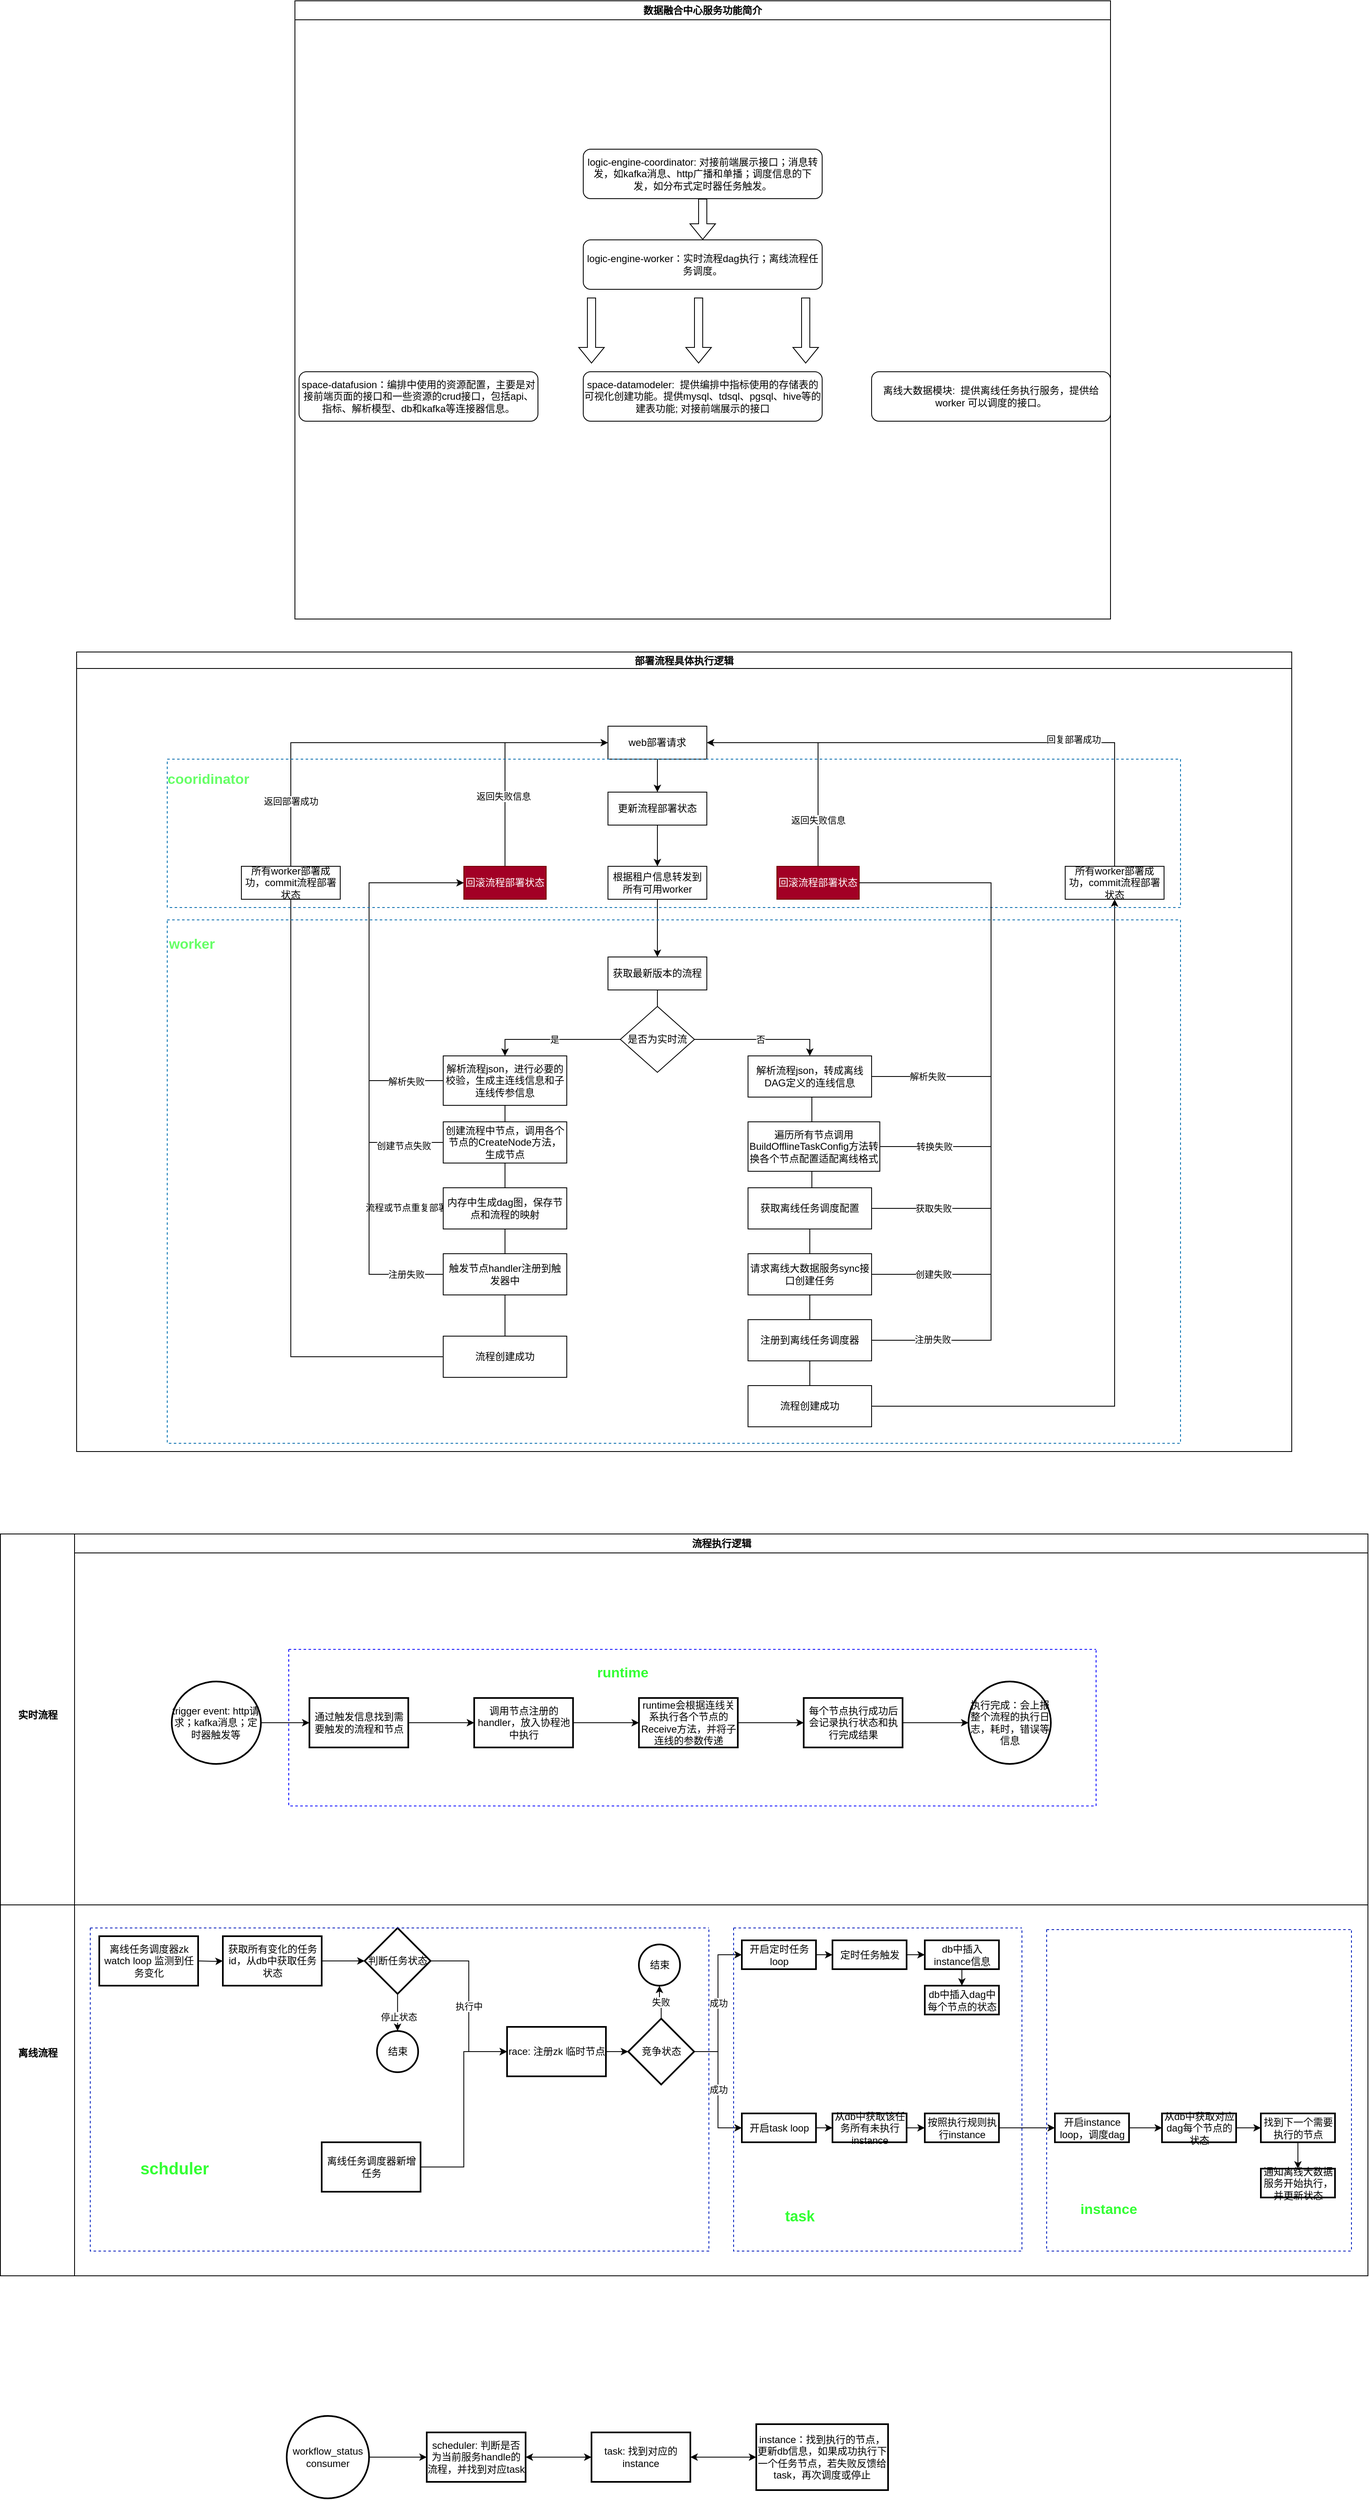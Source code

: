 <mxfile version="21.3.5" type="github">
  <diagram name="Page-1" id="74e2e168-ea6b-b213-b513-2b3c1d86103e">
    <mxGraphModel dx="1759" dy="2737" grid="1" gridSize="10" guides="1" tooltips="1" connect="1" arrows="1" fold="1" page="0" pageScale="1" pageWidth="1100" pageHeight="850" background="none" math="0" shadow="0">
      <root>
        <mxCell id="0" />
        <mxCell id="1" parent="0" />
        <mxCell id="TfXch8GAIewwacEi9W_L-10" value="部署流程具体执行逻辑" style="swimlane;startSize=20;horizontal=1;containerType=tree;align=center;" parent="1" vertex="1">
          <mxGeometry x="255" y="-810" width="1475" height="970" as="geometry" />
        </mxCell>
        <mxCell id="TfXch8GAIewwacEi9W_L-11" value="" style="edgeStyle=elbowEdgeStyle;elbow=vertical;sourcePerimeterSpacing=0;targetPerimeterSpacing=0;startArrow=none;endArrow=classic;rounded=0;curved=0;strokeColor=default;startFill=0;endFill=1;" parent="TfXch8GAIewwacEi9W_L-10" source="TfXch8GAIewwacEi9W_L-12" target="TfXch8GAIewwacEi9W_L-13" edge="1">
          <mxGeometry relative="1" as="geometry" />
        </mxCell>
        <mxCell id="TfXch8GAIewwacEi9W_L-12" value="web部署请求" style="whiteSpace=wrap;html=1;treeFolding=1;treeMoving=1;newEdgeStyle={&quot;edgeStyle&quot;:&quot;elbowEdgeStyle&quot;,&quot;startArrow&quot;:&quot;none&quot;,&quot;endArrow&quot;:&quot;none&quot;};" parent="TfXch8GAIewwacEi9W_L-10" vertex="1">
          <mxGeometry x="645" y="90" width="120" height="40" as="geometry" />
        </mxCell>
        <mxCell id="TfXch8GAIewwacEi9W_L-46" style="edgeStyle=elbowEdgeStyle;rounded=0;orthogonalLoop=1;jettySize=auto;html=1;startArrow=none;endArrow=classic;exitX=0.5;exitY=1;exitDx=0;exitDy=0;entryX=0.5;entryY=0;entryDx=0;entryDy=0;endFill=1;" parent="TfXch8GAIewwacEi9W_L-10" source="TfXch8GAIewwacEi9W_L-13" target="TfXch8GAIewwacEi9W_L-18" edge="1">
          <mxGeometry relative="1" as="geometry" />
        </mxCell>
        <mxCell id="TfXch8GAIewwacEi9W_L-13" value="更新流程部署状态" style="whiteSpace=wrap;html=1;treeFolding=1;treeMoving=1;newEdgeStyle={&quot;edgeStyle&quot;:&quot;elbowEdgeStyle&quot;,&quot;startArrow&quot;:&quot;none&quot;,&quot;endArrow&quot;:&quot;none&quot;};" parent="TfXch8GAIewwacEi9W_L-10" vertex="1">
          <mxGeometry x="645" y="170" width="120" height="40" as="geometry" />
        </mxCell>
        <mxCell id="TfXch8GAIewwacEi9W_L-16" value="cooridinator" style="rounded=0;whiteSpace=wrap;html=1;strokeColor=none;fillColor=none;fontColor=#66FF66;fontStyle=1;fontSize=17;" parent="TfXch8GAIewwacEi9W_L-10" vertex="1">
          <mxGeometry x="130" y="140" width="60" height="30" as="geometry" />
        </mxCell>
        <mxCell id="TfXch8GAIewwacEi9W_L-48" style="edgeStyle=elbowEdgeStyle;rounded=0;orthogonalLoop=1;jettySize=auto;html=1;startArrow=none;endArrow=classic;exitX=0.5;exitY=1;exitDx=0;exitDy=0;entryX=0.5;entryY=0;entryDx=0;entryDy=0;endFill=1;" parent="TfXch8GAIewwacEi9W_L-10" source="TfXch8GAIewwacEi9W_L-18" target="TfXch8GAIewwacEi9W_L-20" edge="1">
          <mxGeometry relative="1" as="geometry" />
        </mxCell>
        <mxCell id="TfXch8GAIewwacEi9W_L-18" value="根据租户信息转发到所有可用worker" style="whiteSpace=wrap;html=1;treeFolding=1;treeMoving=1;newEdgeStyle={&quot;edgeStyle&quot;:&quot;elbowEdgeStyle&quot;,&quot;startArrow&quot;:&quot;none&quot;,&quot;endArrow&quot;:&quot;none&quot;};" parent="TfXch8GAIewwacEi9W_L-10" vertex="1">
          <mxGeometry x="645" y="260" width="120" height="40" as="geometry" />
        </mxCell>
        <mxCell id="TfXch8GAIewwacEi9W_L-49" style="edgeStyle=elbowEdgeStyle;rounded=0;orthogonalLoop=1;jettySize=auto;html=1;startArrow=none;endArrow=none;exitX=0.5;exitY=1;exitDx=0;exitDy=0;entryX=0.5;entryY=0;entryDx=0;entryDy=0;" parent="TfXch8GAIewwacEi9W_L-10" source="TfXch8GAIewwacEi9W_L-20" target="TfXch8GAIewwacEi9W_L-38" edge="1">
          <mxGeometry relative="1" as="geometry" />
        </mxCell>
        <mxCell id="TfXch8GAIewwacEi9W_L-20" value="获取最新版本的流程" style="whiteSpace=wrap;html=1;treeFolding=1;treeMoving=1;newEdgeStyle={&quot;edgeStyle&quot;:&quot;elbowEdgeStyle&quot;,&quot;startArrow&quot;:&quot;none&quot;,&quot;endArrow&quot;:&quot;none&quot;};" parent="TfXch8GAIewwacEi9W_L-10" vertex="1">
          <mxGeometry x="645" y="370" width="120" height="40" as="geometry" />
        </mxCell>
        <mxCell id="TfXch8GAIewwacEi9W_L-55" style="edgeStyle=elbowEdgeStyle;rounded=0;orthogonalLoop=1;jettySize=auto;html=1;startArrow=none;endArrow=classic;exitX=0;exitY=0.5;exitDx=0;exitDy=0;entryX=0;entryY=0.5;entryDx=0;entryDy=0;endFill=1;" parent="TfXch8GAIewwacEi9W_L-10" source="TfXch8GAIewwacEi9W_L-22" target="TfXch8GAIewwacEi9W_L-52" edge="1">
          <mxGeometry relative="1" as="geometry">
            <mxPoint x="425" y="250" as="targetPoint" />
            <Array as="points">
              <mxPoint x="355" y="350" />
            </Array>
          </mxGeometry>
        </mxCell>
        <mxCell id="TfXch8GAIewwacEi9W_L-57" value="解析失败" style="edgeLabel;html=1;align=center;verticalAlign=middle;resizable=0;points=[];" parent="TfXch8GAIewwacEi9W_L-55" vertex="1" connectable="0">
          <mxGeometry x="-0.795" y="1" relative="1" as="geometry">
            <mxPoint as="offset" />
          </mxGeometry>
        </mxCell>
        <mxCell id="TfXch8GAIewwacEi9W_L-22" value="解析流程json，进行必要的校验，生成主连线信息和子连线传参信息" style="whiteSpace=wrap;html=1;treeFolding=1;treeMoving=1;newEdgeStyle={&quot;edgeStyle&quot;:&quot;elbowEdgeStyle&quot;,&quot;startArrow&quot;:&quot;none&quot;,&quot;endArrow&quot;:&quot;none&quot;};" parent="TfXch8GAIewwacEi9W_L-10" vertex="1">
          <mxGeometry x="445" y="490" width="150" height="60" as="geometry" />
        </mxCell>
        <mxCell id="TfXch8GAIewwacEi9W_L-23" value="" style="edgeStyle=elbowEdgeStyle;elbow=vertical;sourcePerimeterSpacing=0;targetPerimeterSpacing=0;startArrow=none;endArrow=none;rounded=0;curved=0;" parent="TfXch8GAIewwacEi9W_L-10" source="TfXch8GAIewwacEi9W_L-22" target="TfXch8GAIewwacEi9W_L-24" edge="1">
          <mxGeometry relative="1" as="geometry">
            <mxPoint x="535" y="470" as="sourcePoint" />
          </mxGeometry>
        </mxCell>
        <mxCell id="TfXch8GAIewwacEi9W_L-56" style="edgeStyle=elbowEdgeStyle;rounded=0;orthogonalLoop=1;jettySize=auto;html=1;startArrow=none;endArrow=none;exitX=0;exitY=0.5;exitDx=0;exitDy=0;entryX=0;entryY=0.5;entryDx=0;entryDy=0;" parent="TfXch8GAIewwacEi9W_L-10" source="TfXch8GAIewwacEi9W_L-24" target="TfXch8GAIewwacEi9W_L-52" edge="1">
          <mxGeometry relative="1" as="geometry">
            <Array as="points">
              <mxPoint x="355" y="450" />
            </Array>
          </mxGeometry>
        </mxCell>
        <mxCell id="TfXch8GAIewwacEi9W_L-66" value="创建节点失败" style="edgeLabel;html=1;align=center;verticalAlign=middle;resizable=0;points=[];" parent="TfXch8GAIewwacEi9W_L-56" vertex="1" connectable="0">
          <mxGeometry x="-0.815" y="4" relative="1" as="geometry">
            <mxPoint as="offset" />
          </mxGeometry>
        </mxCell>
        <mxCell id="TfXch8GAIewwacEi9W_L-24" value="创建流程中节点，调用各个节点的CreateNode方法，生成节点" style="whiteSpace=wrap;html=1;treeFolding=1;treeMoving=1;newEdgeStyle={&quot;edgeStyle&quot;:&quot;elbowEdgeStyle&quot;,&quot;startArrow&quot;:&quot;none&quot;,&quot;endArrow&quot;:&quot;none&quot;};" parent="TfXch8GAIewwacEi9W_L-10" vertex="1">
          <mxGeometry x="445" y="570" width="150" height="50" as="geometry" />
        </mxCell>
        <mxCell id="TfXch8GAIewwacEi9W_L-25" value="" style="edgeStyle=elbowEdgeStyle;elbow=vertical;sourcePerimeterSpacing=0;targetPerimeterSpacing=0;startArrow=none;endArrow=none;rounded=0;curved=0;" parent="TfXch8GAIewwacEi9W_L-10" source="TfXch8GAIewwacEi9W_L-24" target="TfXch8GAIewwacEi9W_L-26" edge="1">
          <mxGeometry relative="1" as="geometry">
            <mxPoint x="535" y="590" as="sourcePoint" />
          </mxGeometry>
        </mxCell>
        <mxCell id="TfXch8GAIewwacEi9W_L-58" style="edgeStyle=elbowEdgeStyle;rounded=0;orthogonalLoop=1;jettySize=auto;html=1;startArrow=none;endArrow=none;exitX=0;exitY=0.5;exitDx=0;exitDy=0;entryX=0;entryY=0.5;entryDx=0;entryDy=0;" parent="TfXch8GAIewwacEi9W_L-10" source="TfXch8GAIewwacEi9W_L-26" target="TfXch8GAIewwacEi9W_L-52" edge="1">
          <mxGeometry relative="1" as="geometry">
            <Array as="points">
              <mxPoint x="355" y="460" />
            </Array>
          </mxGeometry>
        </mxCell>
        <mxCell id="TfXch8GAIewwacEi9W_L-67" value="流程或节点重复部署" style="edgeLabel;html=1;align=center;verticalAlign=middle;resizable=0;points=[];" parent="TfXch8GAIewwacEi9W_L-58" vertex="1" connectable="0">
          <mxGeometry x="-0.85" y="-1" relative="1" as="geometry">
            <mxPoint as="offset" />
          </mxGeometry>
        </mxCell>
        <mxCell id="TfXch8GAIewwacEi9W_L-26" value="内存中生成dag图，保存节点和流程的映射" style="whiteSpace=wrap;html=1;treeFolding=1;treeMoving=1;newEdgeStyle={&quot;edgeStyle&quot;:&quot;elbowEdgeStyle&quot;,&quot;startArrow&quot;:&quot;none&quot;,&quot;endArrow&quot;:&quot;none&quot;};" parent="TfXch8GAIewwacEi9W_L-10" vertex="1">
          <mxGeometry x="445" y="650" width="150" height="50" as="geometry" />
        </mxCell>
        <mxCell id="TfXch8GAIewwacEi9W_L-27" value="" style="edgeStyle=elbowEdgeStyle;elbow=vertical;sourcePerimeterSpacing=0;targetPerimeterSpacing=0;startArrow=none;endArrow=none;rounded=0;curved=0;" parent="TfXch8GAIewwacEi9W_L-10" source="TfXch8GAIewwacEi9W_L-26" target="TfXch8GAIewwacEi9W_L-28" edge="1">
          <mxGeometry relative="1" as="geometry">
            <mxPoint x="535" y="670" as="sourcePoint" />
          </mxGeometry>
        </mxCell>
        <mxCell id="TfXch8GAIewwacEi9W_L-65" style="edgeStyle=elbowEdgeStyle;rounded=0;orthogonalLoop=1;jettySize=auto;html=1;startArrow=none;endArrow=none;exitX=0;exitY=0.5;exitDx=0;exitDy=0;entryX=0;entryY=0.5;entryDx=0;entryDy=0;" parent="TfXch8GAIewwacEi9W_L-10" source="TfXch8GAIewwacEi9W_L-28" target="TfXch8GAIewwacEi9W_L-52" edge="1">
          <mxGeometry relative="1" as="geometry">
            <Array as="points">
              <mxPoint x="355" y="470" />
              <mxPoint x="405" y="290" />
              <mxPoint x="355" y="410" />
            </Array>
          </mxGeometry>
        </mxCell>
        <mxCell id="TfXch8GAIewwacEi9W_L-68" value="注册失败" style="edgeLabel;html=1;align=center;verticalAlign=middle;resizable=0;points=[];" parent="TfXch8GAIewwacEi9W_L-65" vertex="1" connectable="0">
          <mxGeometry x="-0.866" relative="1" as="geometry">
            <mxPoint as="offset" />
          </mxGeometry>
        </mxCell>
        <mxCell id="TfXch8GAIewwacEi9W_L-28" value="触发节点handler注册到触发器中" style="whiteSpace=wrap;html=1;treeFolding=1;treeMoving=1;newEdgeStyle={&quot;edgeStyle&quot;:&quot;elbowEdgeStyle&quot;,&quot;startArrow&quot;:&quot;none&quot;,&quot;endArrow&quot;:&quot;none&quot;};" parent="TfXch8GAIewwacEi9W_L-10" vertex="1">
          <mxGeometry x="445" y="730" width="150" height="50" as="geometry" />
        </mxCell>
        <mxCell id="TfXch8GAIewwacEi9W_L-50" value="是" style="edgeStyle=orthogonalEdgeStyle;rounded=0;orthogonalLoop=1;jettySize=auto;html=1;exitX=0;exitY=0.5;exitDx=0;exitDy=0;entryX=0.5;entryY=0;entryDx=0;entryDy=0;" parent="TfXch8GAIewwacEi9W_L-10" source="TfXch8GAIewwacEi9W_L-38" target="TfXch8GAIewwacEi9W_L-22" edge="1">
          <mxGeometry relative="1" as="geometry" />
        </mxCell>
        <mxCell id="TfXch8GAIewwacEi9W_L-83" value="否" style="edgeStyle=orthogonalEdgeStyle;rounded=0;orthogonalLoop=1;jettySize=auto;html=1;exitX=1;exitY=0.5;exitDx=0;exitDy=0;entryX=0.5;entryY=0;entryDx=0;entryDy=0;" parent="TfXch8GAIewwacEi9W_L-10" source="TfXch8GAIewwacEi9W_L-38" target="TfXch8GAIewwacEi9W_L-82" edge="1">
          <mxGeometry relative="1" as="geometry" />
        </mxCell>
        <mxCell id="TfXch8GAIewwacEi9W_L-38" value="是否为实时流" style="rhombus;whiteSpace=wrap;html=1;" parent="TfXch8GAIewwacEi9W_L-10" vertex="1">
          <mxGeometry x="660" y="430" width="90" height="80" as="geometry" />
        </mxCell>
        <mxCell id="TfXch8GAIewwacEi9W_L-53" style="edgeStyle=orthogonalEdgeStyle;rounded=0;orthogonalLoop=1;jettySize=auto;html=1;exitX=0.5;exitY=0;exitDx=0;exitDy=0;entryX=0;entryY=0.5;entryDx=0;entryDy=0;" parent="TfXch8GAIewwacEi9W_L-10" source="TfXch8GAIewwacEi9W_L-52" target="TfXch8GAIewwacEi9W_L-12" edge="1">
          <mxGeometry relative="1" as="geometry" />
        </mxCell>
        <mxCell id="TfXch8GAIewwacEi9W_L-54" value="返回失败信息" style="edgeLabel;html=1;align=center;verticalAlign=middle;resizable=0;points=[];" parent="TfXch8GAIewwacEi9W_L-53" vertex="1" connectable="0">
          <mxGeometry x="-0.377" y="2" relative="1" as="geometry">
            <mxPoint as="offset" />
          </mxGeometry>
        </mxCell>
        <mxCell id="TfXch8GAIewwacEi9W_L-52" value="回滚流程部署状态" style="rounded=0;whiteSpace=wrap;html=1;fillColor=#a20025;fontColor=#ffffff;strokeColor=#6F0000;" parent="TfXch8GAIewwacEi9W_L-10" vertex="1">
          <mxGeometry x="470" y="260" width="100" height="40" as="geometry" />
        </mxCell>
        <mxCell id="TfXch8GAIewwacEi9W_L-62" style="edgeStyle=elbowEdgeStyle;rounded=0;orthogonalLoop=1;jettySize=auto;html=1;startArrow=none;endArrow=none;exitX=0.5;exitY=0;exitDx=0;exitDy=0;entryX=1;entryY=0.5;entryDx=0;entryDy=0;" parent="TfXch8GAIewwacEi9W_L-10" source="TfXch8GAIewwacEi9W_L-61" target="TfXch8GAIewwacEi9W_L-12" edge="1">
          <mxGeometry relative="1" as="geometry">
            <Array as="points">
              <mxPoint x="1260" y="140" />
              <mxPoint x="965" y="210" />
              <mxPoint x="735" y="190" />
            </Array>
          </mxGeometry>
        </mxCell>
        <mxCell id="TfXch8GAIewwacEi9W_L-64" value="回复部署成功" style="edgeLabel;html=1;align=center;verticalAlign=middle;resizable=0;points=[];" parent="TfXch8GAIewwacEi9W_L-62" vertex="1" connectable="0">
          <mxGeometry x="-0.38" y="-4" relative="1" as="geometry">
            <mxPoint as="offset" />
          </mxGeometry>
        </mxCell>
        <mxCell id="TfXch8GAIewwacEi9W_L-61" value="所有worker部署成功，commit流程部署状态" style="whiteSpace=wrap;html=1;treeFolding=1;treeMoving=1;newEdgeStyle={&quot;edgeStyle&quot;:&quot;elbowEdgeStyle&quot;,&quot;startArrow&quot;:&quot;none&quot;,&quot;endArrow&quot;:&quot;none&quot;};" parent="TfXch8GAIewwacEi9W_L-10" vertex="1">
          <mxGeometry x="1200" y="260" width="120" height="40" as="geometry" />
        </mxCell>
        <mxCell id="TfXch8GAIewwacEi9W_L-71" style="edgeStyle=elbowEdgeStyle;rounded=0;orthogonalLoop=1;jettySize=auto;html=1;startArrow=none;endArrow=none;exitX=0.5;exitY=0;exitDx=0;exitDy=0;entryX=0;entryY=0.5;entryDx=0;entryDy=0;" parent="TfXch8GAIewwacEi9W_L-10" source="TfXch8GAIewwacEi9W_L-70" target="TfXch8GAIewwacEi9W_L-12" edge="1">
          <mxGeometry relative="1" as="geometry">
            <Array as="points">
              <mxPoint x="260" y="200" />
            </Array>
          </mxGeometry>
        </mxCell>
        <mxCell id="TfXch8GAIewwacEi9W_L-72" value="返回部署成功" style="edgeLabel;html=1;align=center;verticalAlign=middle;resizable=0;points=[];" parent="TfXch8GAIewwacEi9W_L-71" vertex="1" connectable="0">
          <mxGeometry x="-0.705" relative="1" as="geometry">
            <mxPoint as="offset" />
          </mxGeometry>
        </mxCell>
        <mxCell id="TfXch8GAIewwacEi9W_L-70" value="所有worker部署成功，commit流程部署状态" style="whiteSpace=wrap;html=1;treeFolding=1;treeMoving=1;newEdgeStyle={&quot;edgeStyle&quot;:&quot;elbowEdgeStyle&quot;,&quot;startArrow&quot;:&quot;none&quot;,&quot;endArrow&quot;:&quot;none&quot;};" parent="TfXch8GAIewwacEi9W_L-10" vertex="1">
          <mxGeometry x="200" y="260" width="120" height="40" as="geometry" />
        </mxCell>
        <mxCell id="TfXch8GAIewwacEi9W_L-73" value="" style="edgeStyle=elbowEdgeStyle;elbow=vertical;sourcePerimeterSpacing=0;targetPerimeterSpacing=0;startArrow=none;endArrow=none;rounded=0;curved=0;" parent="TfXch8GAIewwacEi9W_L-10" source="TfXch8GAIewwacEi9W_L-28" target="TfXch8GAIewwacEi9W_L-74" edge="1">
          <mxGeometry relative="1" as="geometry">
            <mxPoint x="475" y="770" as="sourcePoint" />
          </mxGeometry>
        </mxCell>
        <mxCell id="TfXch8GAIewwacEi9W_L-75" style="edgeStyle=elbowEdgeStyle;rounded=0;orthogonalLoop=1;jettySize=auto;html=1;startArrow=none;endArrow=none;exitX=0;exitY=0.5;exitDx=0;exitDy=0;entryX=0.5;entryY=1;entryDx=0;entryDy=0;" parent="TfXch8GAIewwacEi9W_L-10" source="TfXch8GAIewwacEi9W_L-74" target="TfXch8GAIewwacEi9W_L-70" edge="1">
          <mxGeometry relative="1" as="geometry">
            <Array as="points">
              <mxPoint x="260" y="590" />
            </Array>
          </mxGeometry>
        </mxCell>
        <mxCell id="TfXch8GAIewwacEi9W_L-74" value="流程创建成功" style="whiteSpace=wrap;html=1;treeFolding=1;treeMoving=1;newEdgeStyle={&quot;edgeStyle&quot;:&quot;elbowEdgeStyle&quot;,&quot;startArrow&quot;:&quot;none&quot;,&quot;endArrow&quot;:&quot;none&quot;};" parent="TfXch8GAIewwacEi9W_L-10" vertex="1">
          <mxGeometry x="445" y="830" width="150" height="50" as="geometry" />
        </mxCell>
        <mxCell id="TfXch8GAIewwacEi9W_L-86" style="edgeStyle=elbowEdgeStyle;rounded=0;orthogonalLoop=1;jettySize=auto;html=1;startArrow=none;endArrow=none;exitX=0.5;exitY=1;exitDx=0;exitDy=0;entryX=0.5;entryY=0;entryDx=0;entryDy=0;" parent="TfXch8GAIewwacEi9W_L-10" source="TfXch8GAIewwacEi9W_L-82" target="TfXch8GAIewwacEi9W_L-85" edge="1">
          <mxGeometry relative="1" as="geometry" />
        </mxCell>
        <mxCell id="TfXch8GAIewwacEi9W_L-129" style="edgeStyle=elbowEdgeStyle;rounded=0;orthogonalLoop=1;jettySize=auto;html=1;startArrow=none;endArrow=none;exitX=1;exitY=0.5;exitDx=0;exitDy=0;entryX=1;entryY=0.5;entryDx=0;entryDy=0;" parent="TfXch8GAIewwacEi9W_L-10" source="TfXch8GAIewwacEi9W_L-82" target="TfXch8GAIewwacEi9W_L-107" edge="1">
          <mxGeometry relative="1" as="geometry">
            <Array as="points">
              <mxPoint x="1110" y="350" />
              <mxPoint x="1050" y="400" />
            </Array>
          </mxGeometry>
        </mxCell>
        <mxCell id="NWtspItxpAvwJcJ3M5Su-22" value="解析失败" style="edgeLabel;html=1;align=center;verticalAlign=middle;resizable=0;points=[];" vertex="1" connectable="0" parent="TfXch8GAIewwacEi9W_L-129">
          <mxGeometry x="-0.75" y="-2" relative="1" as="geometry">
            <mxPoint y="-2" as="offset" />
          </mxGeometry>
        </mxCell>
        <mxCell id="TfXch8GAIewwacEi9W_L-82" value="解析流程json，转成离线DAG定义的连线信息" style="whiteSpace=wrap;html=1;treeFolding=1;treeMoving=1;newEdgeStyle={&quot;edgeStyle&quot;:&quot;elbowEdgeStyle&quot;,&quot;startArrow&quot;:&quot;none&quot;,&quot;endArrow&quot;:&quot;none&quot;};" parent="TfXch8GAIewwacEi9W_L-10" vertex="1">
          <mxGeometry x="815" y="490" width="150" height="50" as="geometry" />
        </mxCell>
        <mxCell id="TfXch8GAIewwacEi9W_L-130" style="edgeStyle=elbowEdgeStyle;rounded=0;orthogonalLoop=1;jettySize=auto;html=1;startArrow=none;endArrow=none;exitX=1;exitY=0.5;exitDx=0;exitDy=0;entryX=1;entryY=0.5;entryDx=0;entryDy=0;" parent="TfXch8GAIewwacEi9W_L-10" source="TfXch8GAIewwacEi9W_L-85" target="TfXch8GAIewwacEi9W_L-107" edge="1">
          <mxGeometry relative="1" as="geometry">
            <Array as="points">
              <mxPoint x="1110" y="440" />
            </Array>
          </mxGeometry>
        </mxCell>
        <mxCell id="TfXch8GAIewwacEi9W_L-131" value="转换失败" style="edgeLabel;html=1;align=center;verticalAlign=middle;resizable=0;points=[];" parent="TfXch8GAIewwacEi9W_L-130" vertex="1" connectable="0">
          <mxGeometry x="-0.787" y="-1" relative="1" as="geometry">
            <mxPoint y="-1" as="offset" />
          </mxGeometry>
        </mxCell>
        <mxCell id="TfXch8GAIewwacEi9W_L-85" value="遍历所有节点调用BuildOfflineTaskConfig方法转换各个节点配置适配离线格式" style="whiteSpace=wrap;html=1;treeFolding=1;treeMoving=1;newEdgeStyle={&quot;edgeStyle&quot;:&quot;elbowEdgeStyle&quot;,&quot;startArrow&quot;:&quot;none&quot;,&quot;endArrow&quot;:&quot;none&quot;};" parent="TfXch8GAIewwacEi9W_L-10" vertex="1">
          <mxGeometry x="815" y="570" width="160" height="60" as="geometry" />
        </mxCell>
        <mxCell id="TfXch8GAIewwacEi9W_L-87" style="edgeStyle=elbowEdgeStyle;rounded=0;orthogonalLoop=1;jettySize=auto;html=1;startArrow=none;endArrow=none;exitX=0.5;exitY=1;exitDx=0;exitDy=0;entryX=0.5;entryY=0;entryDx=0;entryDy=0;" parent="TfXch8GAIewwacEi9W_L-10" source="TfXch8GAIewwacEi9W_L-85" target="TfXch8GAIewwacEi9W_L-88" edge="1">
          <mxGeometry relative="1" as="geometry">
            <mxPoint x="1030" y="600" as="sourcePoint" />
          </mxGeometry>
        </mxCell>
        <mxCell id="TfXch8GAIewwacEi9W_L-115" style="edgeStyle=elbowEdgeStyle;rounded=0;orthogonalLoop=1;jettySize=auto;html=1;startArrow=none;endArrow=none;exitX=1;exitY=0.5;exitDx=0;exitDy=0;entryX=1;entryY=0.5;entryDx=0;entryDy=0;" parent="TfXch8GAIewwacEi9W_L-10" source="TfXch8GAIewwacEi9W_L-88" target="TfXch8GAIewwacEi9W_L-107" edge="1">
          <mxGeometry relative="1" as="geometry">
            <mxPoint x="965" y="714.062" as="targetPoint" />
            <Array as="points">
              <mxPoint x="1110" y="420" />
              <mxPoint x="1050" y="460" />
              <mxPoint x="1055" y="490" />
            </Array>
          </mxGeometry>
        </mxCell>
        <mxCell id="TfXch8GAIewwacEi9W_L-120" value="获取失败" style="edgeLabel;html=1;align=center;verticalAlign=middle;resizable=0;points=[];" parent="TfXch8GAIewwacEi9W_L-115" vertex="1" connectable="0">
          <mxGeometry x="-0.847" y="3" relative="1" as="geometry">
            <mxPoint x="21" y="3" as="offset" />
          </mxGeometry>
        </mxCell>
        <mxCell id="TfXch8GAIewwacEi9W_L-88" value="获取离线任务调度配置" style="whiteSpace=wrap;html=1;treeFolding=1;treeMoving=1;newEdgeStyle={&quot;edgeStyle&quot;:&quot;elbowEdgeStyle&quot;,&quot;startArrow&quot;:&quot;none&quot;,&quot;endArrow&quot;:&quot;none&quot;};" parent="TfXch8GAIewwacEi9W_L-10" vertex="1">
          <mxGeometry x="815" y="650" width="150" height="50" as="geometry" />
        </mxCell>
        <mxCell id="TfXch8GAIewwacEi9W_L-89" style="edgeStyle=elbowEdgeStyle;rounded=0;orthogonalLoop=1;jettySize=auto;html=1;startArrow=none;endArrow=none;entryX=0.5;entryY=0;entryDx=0;entryDy=0;" parent="TfXch8GAIewwacEi9W_L-10" target="TfXch8GAIewwacEi9W_L-90" edge="1">
          <mxGeometry relative="1" as="geometry">
            <mxPoint x="860" y="770" as="sourcePoint" />
            <Array as="points">
              <mxPoint x="890" y="710" />
            </Array>
          </mxGeometry>
        </mxCell>
        <mxCell id="TfXch8GAIewwacEi9W_L-116" style="edgeStyle=elbowEdgeStyle;rounded=0;orthogonalLoop=1;jettySize=auto;html=1;startArrow=none;endArrow=none;exitX=1;exitY=0.5;exitDx=0;exitDy=0;entryX=1;entryY=0.5;entryDx=0;entryDy=0;" parent="TfXch8GAIewwacEi9W_L-10" source="TfXch8GAIewwacEi9W_L-90" target="TfXch8GAIewwacEi9W_L-107" edge="1">
          <mxGeometry relative="1" as="geometry">
            <Array as="points">
              <mxPoint x="1110" y="320" />
              <mxPoint x="1050" y="490" />
              <mxPoint x="1055" y="460" />
            </Array>
          </mxGeometry>
        </mxCell>
        <mxCell id="TfXch8GAIewwacEi9W_L-119" value="注册失败" style="edgeLabel;html=1;align=center;verticalAlign=middle;resizable=0;points=[];" parent="TfXch8GAIewwacEi9W_L-116" vertex="1" connectable="0">
          <mxGeometry x="-0.829" y="1" relative="1" as="geometry">
            <mxPoint as="offset" />
          </mxGeometry>
        </mxCell>
        <mxCell id="TfXch8GAIewwacEi9W_L-90" value="注册到离线任务调度器" style="whiteSpace=wrap;html=1;treeFolding=1;treeMoving=1;newEdgeStyle={&quot;edgeStyle&quot;:&quot;elbowEdgeStyle&quot;,&quot;startArrow&quot;:&quot;none&quot;,&quot;endArrow&quot;:&quot;none&quot;};" parent="TfXch8GAIewwacEi9W_L-10" vertex="1">
          <mxGeometry x="815" y="810" width="150" height="50" as="geometry" />
        </mxCell>
        <mxCell id="TfXch8GAIewwacEi9W_L-108" style="edgeStyle=orthogonalEdgeStyle;rounded=0;orthogonalLoop=1;jettySize=auto;html=1;exitX=0.5;exitY=0;exitDx=0;exitDy=0;entryX=1;entryY=0.5;entryDx=0;entryDy=0;" parent="TfXch8GAIewwacEi9W_L-10" source="TfXch8GAIewwacEi9W_L-107" target="TfXch8GAIewwacEi9W_L-12" edge="1">
          <mxGeometry relative="1" as="geometry" />
        </mxCell>
        <mxCell id="TfXch8GAIewwacEi9W_L-109" value="返回失败信息" style="edgeLabel;html=1;align=center;verticalAlign=middle;resizable=0;points=[];" parent="TfXch8GAIewwacEi9W_L-108" vertex="1" connectable="0">
          <mxGeometry x="-0.545" y="3" relative="1" as="geometry">
            <mxPoint x="3" y="9" as="offset" />
          </mxGeometry>
        </mxCell>
        <mxCell id="TfXch8GAIewwacEi9W_L-107" value="回滚流程部署状态" style="rounded=0;whiteSpace=wrap;html=1;fillColor=#a20025;fontColor=#ffffff;strokeColor=#6F0000;" parent="TfXch8GAIewwacEi9W_L-10" vertex="1">
          <mxGeometry x="850" y="260" width="100" height="40" as="geometry" />
        </mxCell>
        <mxCell id="TfXch8GAIewwacEi9W_L-110" style="edgeStyle=elbowEdgeStyle;rounded=0;orthogonalLoop=1;jettySize=auto;html=1;startArrow=none;endArrow=none;exitX=0.5;exitY=1;exitDx=0;exitDy=0;entryX=0.5;entryY=0;entryDx=0;entryDy=0;" parent="TfXch8GAIewwacEi9W_L-10" source="TfXch8GAIewwacEi9W_L-90" target="TfXch8GAIewwacEi9W_L-111" edge="1">
          <mxGeometry relative="1" as="geometry">
            <mxPoint x="1080" y="730" as="sourcePoint" />
          </mxGeometry>
        </mxCell>
        <mxCell id="TfXch8GAIewwacEi9W_L-112" style="edgeStyle=elbowEdgeStyle;rounded=0;orthogonalLoop=1;jettySize=auto;html=1;startArrow=none;endArrow=classic;exitX=1;exitY=0.5;exitDx=0;exitDy=0;entryX=0.5;entryY=1;entryDx=0;entryDy=0;endFill=1;" parent="TfXch8GAIewwacEi9W_L-10" source="TfXch8GAIewwacEi9W_L-111" target="TfXch8GAIewwacEi9W_L-61" edge="1">
          <mxGeometry relative="1" as="geometry">
            <mxPoint x="1265" y="320" as="targetPoint" />
            <Array as="points">
              <mxPoint x="1260" y="560" />
            </Array>
          </mxGeometry>
        </mxCell>
        <mxCell id="TfXch8GAIewwacEi9W_L-111" value="流程创建成功" style="whiteSpace=wrap;html=1;treeFolding=1;treeMoving=1;newEdgeStyle={&quot;edgeStyle&quot;:&quot;elbowEdgeStyle&quot;,&quot;startArrow&quot;:&quot;none&quot;,&quot;endArrow&quot;:&quot;none&quot;};" parent="TfXch8GAIewwacEi9W_L-10" vertex="1">
          <mxGeometry x="815" y="890" width="150" height="50" as="geometry" />
        </mxCell>
        <mxCell id="TfXch8GAIewwacEi9W_L-122" value="" style="rounded=0;whiteSpace=wrap;html=1;fillColor=none;dashed=1;fontColor=#ffffff;strokeColor=#006EAF;backgroundOutline=0;pointerEvents=0;" parent="TfXch8GAIewwacEi9W_L-10" vertex="1">
          <mxGeometry x="110" y="130" width="1230" height="180" as="geometry" />
        </mxCell>
        <mxCell id="NWtspItxpAvwJcJ3M5Su-1" style="edgeStyle=elbowEdgeStyle;rounded=0;orthogonalLoop=1;jettySize=auto;html=1;startArrow=none;endArrow=none;exitX=0.5;exitY=1;exitDx=0;exitDy=0;entryX=0.5;entryY=0;entryDx=0;entryDy=0;" edge="1" target="NWtspItxpAvwJcJ3M5Su-2" source="TfXch8GAIewwacEi9W_L-88" parent="TfXch8GAIewwacEi9W_L-10">
          <mxGeometry relative="1" as="geometry">
            <mxPoint x="1205" y="220" as="sourcePoint" />
          </mxGeometry>
        </mxCell>
        <mxCell id="NWtspItxpAvwJcJ3M5Su-3" style="edgeStyle=elbowEdgeStyle;rounded=0;orthogonalLoop=1;jettySize=auto;html=1;startArrow=none;endArrow=none;exitX=1;exitY=0.5;exitDx=0;exitDy=0;entryX=1;entryY=0.5;entryDx=0;entryDy=0;" edge="1" parent="TfXch8GAIewwacEi9W_L-10" source="NWtspItxpAvwJcJ3M5Su-2" target="TfXch8GAIewwacEi9W_L-107">
          <mxGeometry relative="1" as="geometry">
            <Array as="points">
              <mxPoint x="1110" y="450" />
            </Array>
          </mxGeometry>
        </mxCell>
        <mxCell id="NWtspItxpAvwJcJ3M5Su-4" value="创建失败" style="edgeLabel;html=1;align=center;verticalAlign=middle;resizable=0;points=[];" vertex="1" connectable="0" parent="NWtspItxpAvwJcJ3M5Su-3">
          <mxGeometry x="-0.844" y="2" relative="1" as="geometry">
            <mxPoint x="14" y="2" as="offset" />
          </mxGeometry>
        </mxCell>
        <mxCell id="NWtspItxpAvwJcJ3M5Su-2" value="请求离线大数据服务sync接口创建任务" style="whiteSpace=wrap;html=1;treeFolding=1;treeMoving=1;newEdgeStyle={&quot;edgeStyle&quot;:&quot;elbowEdgeStyle&quot;,&quot;startArrow&quot;:&quot;none&quot;,&quot;endArrow&quot;:&quot;none&quot;};" vertex="1" parent="TfXch8GAIewwacEi9W_L-10">
          <mxGeometry x="815" y="730" width="150" height="50" as="geometry" />
        </mxCell>
        <mxCell id="NWtspItxpAvwJcJ3M5Su-21" value="" style="rounded=0;whiteSpace=wrap;html=1;fillColor=none;dashed=1;fontColor=#ffffff;strokeColor=#006EAF;backgroundOutline=0;pointerEvents=0;" vertex="1" parent="TfXch8GAIewwacEi9W_L-10">
          <mxGeometry x="110" y="325" width="1230" height="635" as="geometry" />
        </mxCell>
        <mxCell id="NWtspItxpAvwJcJ3M5Su-145" value="worker" style="rounded=0;whiteSpace=wrap;html=1;strokeColor=none;fillColor=none;fontColor=#66FF66;fontStyle=1;fontSize=17;" vertex="1" parent="TfXch8GAIewwacEi9W_L-10">
          <mxGeometry x="110" y="340" width="60" height="30" as="geometry" />
        </mxCell>
        <mxCell id="NWtspItxpAvwJcJ3M5Su-35" value="" style="group;fontColor=#0000FF;" vertex="1" connectable="0" parent="1">
          <mxGeometry x="162.5" y="260" width="1660" height="900" as="geometry" />
        </mxCell>
        <mxCell id="NWtspItxpAvwJcJ3M5Su-31" value="流程执行逻辑" style="swimlane;whiteSpace=wrap;html=1;container=0;" vertex="1" parent="NWtspItxpAvwJcJ3M5Su-35">
          <mxGeometry x="90" width="1570" height="900" as="geometry" />
        </mxCell>
        <mxCell id="NWtspItxpAvwJcJ3M5Su-39" value="trigger event: http请求；kafka消息；定时器触发等" style="strokeWidth=2;html=1;shape=mxgraph.flowchart.start_2;whiteSpace=wrap;" vertex="1" parent="NWtspItxpAvwJcJ3M5Su-31">
          <mxGeometry x="117.962" y="179" width="108.271" height="100" as="geometry" />
        </mxCell>
        <mxCell id="NWtspItxpAvwJcJ3M5Su-53" value="执行完成：会上报整个流程的执行日志，耗时，错误等信息" style="strokeWidth=2;html=1;shape=mxgraph.flowchart.start_2;whiteSpace=wrap;" vertex="1" parent="NWtspItxpAvwJcJ3M5Su-31">
          <mxGeometry x="1085.101" y="179" width="100" height="100" as="geometry" />
        </mxCell>
        <mxCell id="NWtspItxpAvwJcJ3M5Su-42" value="通过触发信息找到需要触发的流程和节点" style="whiteSpace=wrap;html=1;strokeWidth=2;" vertex="1" parent="NWtspItxpAvwJcJ3M5Su-31">
          <mxGeometry x="285.101" y="199" width="120" height="60" as="geometry" />
        </mxCell>
        <mxCell id="NWtspItxpAvwJcJ3M5Su-43" value="" style="edgeStyle=orthogonalEdgeStyle;rounded=0;orthogonalLoop=1;jettySize=auto;html=1;" edge="1" parent="NWtspItxpAvwJcJ3M5Su-31" source="NWtspItxpAvwJcJ3M5Su-39" target="NWtspItxpAvwJcJ3M5Su-42">
          <mxGeometry relative="1" as="geometry" />
        </mxCell>
        <mxCell id="NWtspItxpAvwJcJ3M5Su-45" value="调用节点注册的handler，放入协程池中执行" style="whiteSpace=wrap;html=1;strokeWidth=2;" vertex="1" parent="NWtspItxpAvwJcJ3M5Su-31">
          <mxGeometry x="485.101" y="199" width="120" height="60" as="geometry" />
        </mxCell>
        <mxCell id="NWtspItxpAvwJcJ3M5Su-46" value="" style="edgeStyle=orthogonalEdgeStyle;rounded=0;orthogonalLoop=1;jettySize=auto;html=1;" edge="1" parent="NWtspItxpAvwJcJ3M5Su-31" source="NWtspItxpAvwJcJ3M5Su-42" target="NWtspItxpAvwJcJ3M5Su-45">
          <mxGeometry relative="1" as="geometry" />
        </mxCell>
        <mxCell id="NWtspItxpAvwJcJ3M5Su-47" value="runtime会根据连线关系执行各个节点的Receive方法，并将子连线的参数传递" style="whiteSpace=wrap;html=1;strokeWidth=2;" vertex="1" parent="NWtspItxpAvwJcJ3M5Su-31">
          <mxGeometry x="685.101" y="199" width="120" height="60" as="geometry" />
        </mxCell>
        <mxCell id="NWtspItxpAvwJcJ3M5Su-48" value="" style="edgeStyle=orthogonalEdgeStyle;rounded=0;orthogonalLoop=1;jettySize=auto;html=1;" edge="1" parent="NWtspItxpAvwJcJ3M5Su-31" source="NWtspItxpAvwJcJ3M5Su-45" target="NWtspItxpAvwJcJ3M5Su-47">
          <mxGeometry relative="1" as="geometry" />
        </mxCell>
        <mxCell id="NWtspItxpAvwJcJ3M5Su-52" value="" style="edgeStyle=orthogonalEdgeStyle;rounded=0;orthogonalLoop=1;jettySize=auto;html=1;" edge="1" parent="NWtspItxpAvwJcJ3M5Su-31" source="NWtspItxpAvwJcJ3M5Su-49">
          <mxGeometry relative="1" as="geometry">
            <mxPoint x="1085.101" y="229" as="targetPoint" />
          </mxGeometry>
        </mxCell>
        <mxCell id="NWtspItxpAvwJcJ3M5Su-49" value="每个节点执行成功后会记录执行状态和执行完成结果" style="whiteSpace=wrap;html=1;strokeWidth=2;" vertex="1" parent="NWtspItxpAvwJcJ3M5Su-31">
          <mxGeometry x="885.101" y="199" width="120" height="60" as="geometry" />
        </mxCell>
        <mxCell id="NWtspItxpAvwJcJ3M5Su-50" value="" style="edgeStyle=orthogonalEdgeStyle;rounded=0;orthogonalLoop=1;jettySize=auto;html=1;" edge="1" parent="NWtspItxpAvwJcJ3M5Su-31" source="NWtspItxpAvwJcJ3M5Su-47" target="NWtspItxpAvwJcJ3M5Su-49">
          <mxGeometry relative="1" as="geometry" />
        </mxCell>
        <mxCell id="NWtspItxpAvwJcJ3M5Su-97" style="edgeStyle=orthogonalEdgeStyle;rounded=0;orthogonalLoop=1;jettySize=auto;html=1;exitX=1;exitY=0.5;exitDx=0;exitDy=0;entryX=0;entryY=0.5;entryDx=0;entryDy=0;" edge="1" parent="NWtspItxpAvwJcJ3M5Su-31" source="NWtspItxpAvwJcJ3M5Su-76" target="NWtspItxpAvwJcJ3M5Su-77">
          <mxGeometry relative="1" as="geometry" />
        </mxCell>
        <mxCell id="NWtspItxpAvwJcJ3M5Su-76" value="离线任务调度器新增任务" style="whiteSpace=wrap;html=1;strokeWidth=2;" vertex="1" parent="NWtspItxpAvwJcJ3M5Su-31">
          <mxGeometry x="300.001" y="738" width="120" height="60" as="geometry" />
        </mxCell>
        <mxCell id="NWtspItxpAvwJcJ3M5Su-77" value="race: 注册zk 临时节点" style="whiteSpace=wrap;html=1;strokeWidth=2;" vertex="1" parent="NWtspItxpAvwJcJ3M5Su-31">
          <mxGeometry x="525.001" y="598" width="120" height="60" as="geometry" />
        </mxCell>
        <mxCell id="NWtspItxpAvwJcJ3M5Su-79" value="离线任务调度器zk watch loop 监测到任务变化" style="whiteSpace=wrap;html=1;strokeWidth=2;" vertex="1" parent="NWtspItxpAvwJcJ3M5Su-31">
          <mxGeometry x="30.001" y="488" width="120" height="60" as="geometry" />
        </mxCell>
        <mxCell id="NWtspItxpAvwJcJ3M5Su-83" value="判断任务状态" style="rhombus;whiteSpace=wrap;html=1;strokeWidth=2;" vertex="1" parent="NWtspItxpAvwJcJ3M5Su-31">
          <mxGeometry x="352.101" y="478" width="80" height="80" as="geometry" />
        </mxCell>
        <mxCell id="NWtspItxpAvwJcJ3M5Su-91" style="edgeStyle=orthogonalEdgeStyle;rounded=0;orthogonalLoop=1;jettySize=auto;html=1;exitX=1;exitY=0.5;exitDx=0;exitDy=0;entryX=0;entryY=0.5;entryDx=0;entryDy=0;" edge="1" parent="NWtspItxpAvwJcJ3M5Su-31" source="NWtspItxpAvwJcJ3M5Su-89" target="NWtspItxpAvwJcJ3M5Su-83">
          <mxGeometry relative="1" as="geometry" />
        </mxCell>
        <mxCell id="NWtspItxpAvwJcJ3M5Su-89" value="获取所有变化的任务id，从db中获取任务状态" style="whiteSpace=wrap;html=1;strokeWidth=2;" vertex="1" parent="NWtspItxpAvwJcJ3M5Su-31">
          <mxGeometry x="180.001" y="488" width="120" height="60" as="geometry" />
        </mxCell>
        <mxCell id="NWtspItxpAvwJcJ3M5Su-90" value="" style="edgeStyle=orthogonalEdgeStyle;rounded=0;orthogonalLoop=1;jettySize=auto;html=1;" edge="1" parent="NWtspItxpAvwJcJ3M5Su-31" target="NWtspItxpAvwJcJ3M5Su-89">
          <mxGeometry relative="1" as="geometry">
            <mxPoint x="150.001" y="518" as="sourcePoint" />
          </mxGeometry>
        </mxCell>
        <mxCell id="NWtspItxpAvwJcJ3M5Su-92" value="结束" style="ellipse;whiteSpace=wrap;html=1;strokeWidth=2;" vertex="1" parent="NWtspItxpAvwJcJ3M5Su-31">
          <mxGeometry x="367.101" y="603" width="50" height="50" as="geometry" />
        </mxCell>
        <mxCell id="NWtspItxpAvwJcJ3M5Su-93" value="" style="edgeStyle=orthogonalEdgeStyle;rounded=0;orthogonalLoop=1;jettySize=auto;html=1;" edge="1" parent="NWtspItxpAvwJcJ3M5Su-31" source="NWtspItxpAvwJcJ3M5Su-83" target="NWtspItxpAvwJcJ3M5Su-92">
          <mxGeometry relative="1" as="geometry" />
        </mxCell>
        <mxCell id="NWtspItxpAvwJcJ3M5Su-96" value="停止状态" style="edgeLabel;html=1;align=center;verticalAlign=middle;resizable=0;points=[];" vertex="1" connectable="0" parent="NWtspItxpAvwJcJ3M5Su-93">
          <mxGeometry x="0.24" y="1" relative="1" as="geometry">
            <mxPoint as="offset" />
          </mxGeometry>
        </mxCell>
        <mxCell id="NWtspItxpAvwJcJ3M5Su-95" value="执行中" style="edgeStyle=orthogonalEdgeStyle;rounded=0;orthogonalLoop=1;jettySize=auto;html=1;entryX=0;entryY=0.5;entryDx=0;entryDy=0;" edge="1" parent="NWtspItxpAvwJcJ3M5Su-31" source="NWtspItxpAvwJcJ3M5Su-83" target="NWtspItxpAvwJcJ3M5Su-77">
          <mxGeometry relative="1" as="geometry">
            <mxPoint x="480.001" y="518" as="targetPoint" />
          </mxGeometry>
        </mxCell>
        <mxCell id="NWtspItxpAvwJcJ3M5Su-107" value="成功" style="edgeStyle=orthogonalEdgeStyle;rounded=0;orthogonalLoop=1;jettySize=auto;html=1;exitX=1;exitY=0.5;exitDx=0;exitDy=0;entryX=0;entryY=0.5;entryDx=0;entryDy=0;" edge="1" parent="NWtspItxpAvwJcJ3M5Su-31" source="NWtspItxpAvwJcJ3M5Su-98" target="NWtspItxpAvwJcJ3M5Su-109">
          <mxGeometry relative="1" as="geometry">
            <mxPoint x="780" y="738" as="targetPoint" />
          </mxGeometry>
        </mxCell>
        <mxCell id="NWtspItxpAvwJcJ3M5Su-98" value="竞争状态" style="rhombus;whiteSpace=wrap;html=1;strokeWidth=2;" vertex="1" parent="NWtspItxpAvwJcJ3M5Su-31">
          <mxGeometry x="672.101" y="588" width="80" height="80" as="geometry" />
        </mxCell>
        <mxCell id="NWtspItxpAvwJcJ3M5Su-99" value="" style="edgeStyle=orthogonalEdgeStyle;rounded=0;orthogonalLoop=1;jettySize=auto;html=1;" edge="1" parent="NWtspItxpAvwJcJ3M5Su-31" source="NWtspItxpAvwJcJ3M5Su-77" target="NWtspItxpAvwJcJ3M5Su-98">
          <mxGeometry relative="1" as="geometry" />
        </mxCell>
        <mxCell id="NWtspItxpAvwJcJ3M5Su-100" value="结束" style="ellipse;whiteSpace=wrap;html=1;strokeWidth=2;" vertex="1" parent="NWtspItxpAvwJcJ3M5Su-31">
          <mxGeometry x="685" y="498" width="50" height="50" as="geometry" />
        </mxCell>
        <mxCell id="NWtspItxpAvwJcJ3M5Su-101" value="失败" style="edgeStyle=orthogonalEdgeStyle;rounded=0;orthogonalLoop=1;jettySize=auto;html=1;" edge="1" parent="NWtspItxpAvwJcJ3M5Su-31" source="NWtspItxpAvwJcJ3M5Su-98" target="NWtspItxpAvwJcJ3M5Su-100">
          <mxGeometry relative="1" as="geometry" />
        </mxCell>
        <mxCell id="NWtspItxpAvwJcJ3M5Su-108" style="edgeStyle=orthogonalEdgeStyle;rounded=0;orthogonalLoop=1;jettySize=auto;html=1;exitX=1;exitY=0.5;exitDx=0;exitDy=0;entryX=0;entryY=0.5;entryDx=0;entryDy=0;" edge="1" parent="NWtspItxpAvwJcJ3M5Su-31" source="NWtspItxpAvwJcJ3M5Su-102" target="NWtspItxpAvwJcJ3M5Su-104">
          <mxGeometry relative="1" as="geometry" />
        </mxCell>
        <mxCell id="NWtspItxpAvwJcJ3M5Su-102" value="开启定时任务loop" style="whiteSpace=wrap;html=1;strokeWidth=2;" vertex="1" parent="NWtspItxpAvwJcJ3M5Su-31">
          <mxGeometry x="810" y="493" width="90" height="35" as="geometry" />
        </mxCell>
        <mxCell id="NWtspItxpAvwJcJ3M5Su-103" value="成功" style="edgeStyle=orthogonalEdgeStyle;rounded=0;orthogonalLoop=1;jettySize=auto;html=1;entryX=0;entryY=0.5;entryDx=0;entryDy=0;" edge="1" parent="NWtspItxpAvwJcJ3M5Su-31" source="NWtspItxpAvwJcJ3M5Su-98" target="NWtspItxpAvwJcJ3M5Su-102">
          <mxGeometry relative="1" as="geometry" />
        </mxCell>
        <mxCell id="NWtspItxpAvwJcJ3M5Su-111" style="edgeStyle=orthogonalEdgeStyle;rounded=0;orthogonalLoop=1;jettySize=auto;html=1;exitX=1;exitY=0.5;exitDx=0;exitDy=0;entryX=0;entryY=0.5;entryDx=0;entryDy=0;" edge="1" parent="NWtspItxpAvwJcJ3M5Su-31" source="NWtspItxpAvwJcJ3M5Su-104" target="NWtspItxpAvwJcJ3M5Su-110">
          <mxGeometry relative="1" as="geometry" />
        </mxCell>
        <mxCell id="NWtspItxpAvwJcJ3M5Su-104" value="定时任务触发" style="whiteSpace=wrap;html=1;strokeWidth=2;" vertex="1" parent="NWtspItxpAvwJcJ3M5Su-31">
          <mxGeometry x="920" y="493" width="90" height="35" as="geometry" />
        </mxCell>
        <mxCell id="NWtspItxpAvwJcJ3M5Su-109" value="开启task loop" style="whiteSpace=wrap;html=1;strokeWidth=2;" vertex="1" parent="NWtspItxpAvwJcJ3M5Su-31">
          <mxGeometry x="810" y="703" width="90" height="35" as="geometry" />
        </mxCell>
        <mxCell id="NWtspItxpAvwJcJ3M5Su-110" value="db中插入instance信息" style="whiteSpace=wrap;html=1;strokeWidth=2;" vertex="1" parent="NWtspItxpAvwJcJ3M5Su-31">
          <mxGeometry x="1032.1" y="493" width="90" height="35" as="geometry" />
        </mxCell>
        <mxCell id="NWtspItxpAvwJcJ3M5Su-112" value="从db中获取该任务所有未执行instance" style="whiteSpace=wrap;html=1;strokeWidth=2;" vertex="1" parent="NWtspItxpAvwJcJ3M5Su-31">
          <mxGeometry x="920" y="703" width="90" height="35" as="geometry" />
        </mxCell>
        <mxCell id="NWtspItxpAvwJcJ3M5Su-113" value="" style="edgeStyle=orthogonalEdgeStyle;rounded=0;orthogonalLoop=1;jettySize=auto;html=1;" edge="1" parent="NWtspItxpAvwJcJ3M5Su-31" source="NWtspItxpAvwJcJ3M5Su-109" target="NWtspItxpAvwJcJ3M5Su-112">
          <mxGeometry relative="1" as="geometry" />
        </mxCell>
        <mxCell id="NWtspItxpAvwJcJ3M5Su-114" value="按照执行规则执行instance" style="whiteSpace=wrap;html=1;strokeWidth=2;" vertex="1" parent="NWtspItxpAvwJcJ3M5Su-31">
          <mxGeometry x="1032.1" y="703" width="90" height="35" as="geometry" />
        </mxCell>
        <mxCell id="NWtspItxpAvwJcJ3M5Su-115" value="" style="edgeStyle=orthogonalEdgeStyle;rounded=0;orthogonalLoop=1;jettySize=auto;html=1;" edge="1" parent="NWtspItxpAvwJcJ3M5Su-31" source="NWtspItxpAvwJcJ3M5Su-112" target="NWtspItxpAvwJcJ3M5Su-114">
          <mxGeometry relative="1" as="geometry" />
        </mxCell>
        <mxCell id="NWtspItxpAvwJcJ3M5Su-116" value="开启instance loop，调度dag" style="whiteSpace=wrap;html=1;strokeWidth=2;" vertex="1" parent="NWtspItxpAvwJcJ3M5Su-31">
          <mxGeometry x="1190" y="703" width="90" height="35" as="geometry" />
        </mxCell>
        <mxCell id="NWtspItxpAvwJcJ3M5Su-117" value="" style="edgeStyle=orthogonalEdgeStyle;rounded=0;orthogonalLoop=1;jettySize=auto;html=1;" edge="1" parent="NWtspItxpAvwJcJ3M5Su-31" source="NWtspItxpAvwJcJ3M5Su-114" target="NWtspItxpAvwJcJ3M5Su-116">
          <mxGeometry relative="1" as="geometry" />
        </mxCell>
        <mxCell id="NWtspItxpAvwJcJ3M5Su-118" value="从db中获取对应dag每个节点的状态" style="whiteSpace=wrap;html=1;strokeWidth=2;" vertex="1" parent="NWtspItxpAvwJcJ3M5Su-31">
          <mxGeometry x="1320" y="703" width="90" height="35" as="geometry" />
        </mxCell>
        <mxCell id="NWtspItxpAvwJcJ3M5Su-119" value="" style="edgeStyle=orthogonalEdgeStyle;rounded=0;orthogonalLoop=1;jettySize=auto;html=1;" edge="1" parent="NWtspItxpAvwJcJ3M5Su-31" source="NWtspItxpAvwJcJ3M5Su-116" target="NWtspItxpAvwJcJ3M5Su-118">
          <mxGeometry relative="1" as="geometry" />
        </mxCell>
        <mxCell id="NWtspItxpAvwJcJ3M5Su-120" value="db中插入dag中每个节点的状态" style="whiteSpace=wrap;html=1;strokeWidth=2;" vertex="1" parent="NWtspItxpAvwJcJ3M5Su-31">
          <mxGeometry x="1032.1" y="548" width="90" height="35" as="geometry" />
        </mxCell>
        <mxCell id="NWtspItxpAvwJcJ3M5Su-121" value="" style="edgeStyle=orthogonalEdgeStyle;rounded=0;orthogonalLoop=1;jettySize=auto;html=1;" edge="1" parent="NWtspItxpAvwJcJ3M5Su-31" source="NWtspItxpAvwJcJ3M5Su-110" target="NWtspItxpAvwJcJ3M5Su-120">
          <mxGeometry relative="1" as="geometry" />
        </mxCell>
        <mxCell id="NWtspItxpAvwJcJ3M5Su-122" value="找到下一个需要执行的节点" style="whiteSpace=wrap;html=1;strokeWidth=2;" vertex="1" parent="NWtspItxpAvwJcJ3M5Su-31">
          <mxGeometry x="1440" y="703" width="90" height="35" as="geometry" />
        </mxCell>
        <mxCell id="NWtspItxpAvwJcJ3M5Su-123" value="" style="edgeStyle=orthogonalEdgeStyle;rounded=0;orthogonalLoop=1;jettySize=auto;html=1;" edge="1" parent="NWtspItxpAvwJcJ3M5Su-31" source="NWtspItxpAvwJcJ3M5Su-118" target="NWtspItxpAvwJcJ3M5Su-122">
          <mxGeometry relative="1" as="geometry" />
        </mxCell>
        <mxCell id="NWtspItxpAvwJcJ3M5Su-124" value="通知离线大数据服务开始执行，并更新状态" style="whiteSpace=wrap;html=1;strokeWidth=2;" vertex="1" parent="NWtspItxpAvwJcJ3M5Su-31">
          <mxGeometry x="1440" y="770" width="90" height="35" as="geometry" />
        </mxCell>
        <mxCell id="NWtspItxpAvwJcJ3M5Su-125" value="" style="edgeStyle=orthogonalEdgeStyle;rounded=0;orthogonalLoop=1;jettySize=auto;html=1;" edge="1" parent="NWtspItxpAvwJcJ3M5Su-31" source="NWtspItxpAvwJcJ3M5Su-122" target="NWtspItxpAvwJcJ3M5Su-124">
          <mxGeometry relative="1" as="geometry" />
        </mxCell>
        <mxCell id="NWtspItxpAvwJcJ3M5Su-126" value="" style="swimlane;startSize=0;dashed=1;fillColor=#0050ef;fontColor=#ffffff;strokeColor=#001DBC;" vertex="1" parent="NWtspItxpAvwJcJ3M5Su-31">
          <mxGeometry x="19.1" y="478" width="750.9" height="392" as="geometry" />
        </mxCell>
        <mxCell id="NWtspItxpAvwJcJ3M5Su-127" value="schduler" style="rounded=1;whiteSpace=wrap;html=1;fillColor=none;strokeColor=none;fontColor=#33FF33;fontStyle=1;fontSize=20;" vertex="1" parent="NWtspItxpAvwJcJ3M5Su-126">
          <mxGeometry x="34.13" y="252" width="135.87" height="78" as="geometry" />
        </mxCell>
        <mxCell id="NWtspItxpAvwJcJ3M5Su-128" value="" style="swimlane;startSize=0;dashed=1;fillColor=#0050ef;fontColor=#ffffff;strokeColor=#001DBC;" vertex="1" parent="NWtspItxpAvwJcJ3M5Su-31">
          <mxGeometry x="800" y="478" width="350" height="392" as="geometry" />
        </mxCell>
        <mxCell id="NWtspItxpAvwJcJ3M5Su-129" value="task" style="rounded=0;whiteSpace=wrap;html=1;fillColor=none;strokeColor=none;fontStyle=1;fontSize=18;fontColor=#33FF33;" vertex="1" parent="NWtspItxpAvwJcJ3M5Su-128">
          <mxGeometry x="20" y="320" width="120" height="60" as="geometry" />
        </mxCell>
        <mxCell id="NWtspItxpAvwJcJ3M5Su-130" value="" style="swimlane;startSize=0;dashed=1;fillColor=#0050ef;fontColor=#ffffff;strokeColor=#001DBC;" vertex="1" parent="NWtspItxpAvwJcJ3M5Su-31">
          <mxGeometry x="1180" y="480" width="370" height="390" as="geometry" />
        </mxCell>
        <mxCell id="NWtspItxpAvwJcJ3M5Su-131" value="instance" style="rounded=0;whiteSpace=wrap;html=1;fillColor=none;strokeColor=none;fontStyle=1;fontColor=#33FF33;fontSize=17;" vertex="1" parent="NWtspItxpAvwJcJ3M5Su-130">
          <mxGeometry x="15" y="310" width="120" height="60" as="geometry" />
        </mxCell>
        <mxCell id="NWtspItxpAvwJcJ3M5Su-143" value="" style="swimlane;startSize=0;dashed=1;strokeColor=#0000FF;" vertex="1" parent="NWtspItxpAvwJcJ3M5Su-31">
          <mxGeometry x="260" y="140" width="980" height="190" as="geometry" />
        </mxCell>
        <mxCell id="NWtspItxpAvwJcJ3M5Su-144" value="runtime" style="rounded=0;whiteSpace=wrap;html=1;fillColor=none;strokeColor=none;fontColor=#33FF33;fontStyle=1;fontSize=17;" vertex="1" parent="NWtspItxpAvwJcJ3M5Su-143">
          <mxGeometry x="345.1" y="-1" width="120" height="60" as="geometry" />
        </mxCell>
        <mxCell id="NWtspItxpAvwJcJ3M5Su-33" value="" style="rounded=0;whiteSpace=wrap;html=1;" vertex="1" parent="NWtspItxpAvwJcJ3M5Su-35">
          <mxGeometry width="90" height="900" as="geometry" />
        </mxCell>
        <mxCell id="NWtspItxpAvwJcJ3M5Su-41" value="" style="group" vertex="1" connectable="0" parent="NWtspItxpAvwJcJ3M5Su-35">
          <mxGeometry x="15.23" y="160" width="59.549" height="530" as="geometry" />
        </mxCell>
        <mxCell id="NWtspItxpAvwJcJ3M5Su-32" value="" style="endArrow=none;html=1;rounded=0;entryX=1;entryY=0.5;entryDx=0;entryDy=0;exitX=0;exitY=0.5;exitDx=0;exitDy=0;" edge="1" parent="NWtspItxpAvwJcJ3M5Su-41" source="NWtspItxpAvwJcJ3M5Su-31" target="NWtspItxpAvwJcJ3M5Su-31">
          <mxGeometry width="50" height="50" relative="1" as="geometry">
            <mxPoint x="-40.602" y="189.5" as="sourcePoint" />
            <mxPoint x="56.842" y="189.5" as="targetPoint" />
          </mxGeometry>
        </mxCell>
        <mxCell id="NWtspItxpAvwJcJ3M5Su-34" value="" style="endArrow=none;html=1;rounded=0;exitX=0;exitY=0.5;exitDx=0;exitDy=0;entryX=1;entryY=0.5;entryDx=0;entryDy=0;movable=1;resizable=1;rotatable=1;deletable=1;editable=1;locked=0;connectable=1;" edge="1" parent="NWtspItxpAvwJcJ3M5Su-41" source="NWtspItxpAvwJcJ3M5Su-33" target="NWtspItxpAvwJcJ3M5Su-33">
          <mxGeometry width="50" height="50" relative="1" as="geometry">
            <mxPoint x="13.534" y="310" as="sourcePoint" />
            <mxPoint x="67.669" y="260" as="targetPoint" />
          </mxGeometry>
        </mxCell>
        <mxCell id="NWtspItxpAvwJcJ3M5Su-37" value="&lt;b&gt;实时流程&lt;/b&gt;" style="rounded=0;whiteSpace=wrap;html=1;fillColor=none;strokeColor=none;" vertex="1" parent="NWtspItxpAvwJcJ3M5Su-41">
          <mxGeometry width="59.549" height="120" as="geometry" />
        </mxCell>
        <mxCell id="NWtspItxpAvwJcJ3M5Su-38" value="&lt;b&gt;离线流程&lt;/b&gt;" style="rounded=0;whiteSpace=wrap;html=1;fillColor=none;strokeColor=none;" vertex="1" parent="NWtspItxpAvwJcJ3M5Su-41">
          <mxGeometry y="410" width="59.549" height="120" as="geometry" />
        </mxCell>
        <mxCell id="NWtspItxpAvwJcJ3M5Su-134" value="" style="edgeStyle=orthogonalEdgeStyle;rounded=0;orthogonalLoop=1;jettySize=auto;html=1;" edge="1" parent="1" source="NWtspItxpAvwJcJ3M5Su-132" target="NWtspItxpAvwJcJ3M5Su-133">
          <mxGeometry relative="1" as="geometry" />
        </mxCell>
        <mxCell id="NWtspItxpAvwJcJ3M5Su-132" value="workflow_status consumer" style="strokeWidth=2;html=1;shape=mxgraph.flowchart.start_2;whiteSpace=wrap;" vertex="1" parent="1">
          <mxGeometry x="510" y="1330" width="100" height="100" as="geometry" />
        </mxCell>
        <mxCell id="NWtspItxpAvwJcJ3M5Su-136" value="" style="edgeStyle=orthogonalEdgeStyle;rounded=0;orthogonalLoop=1;jettySize=auto;html=1;startArrow=classic;startFill=1;" edge="1" parent="1" source="NWtspItxpAvwJcJ3M5Su-133" target="NWtspItxpAvwJcJ3M5Su-135">
          <mxGeometry relative="1" as="geometry" />
        </mxCell>
        <mxCell id="NWtspItxpAvwJcJ3M5Su-133" value="scheduler: 判断是否为当前服务handle的流程，并找到对应task" style="whiteSpace=wrap;html=1;strokeWidth=2;" vertex="1" parent="1">
          <mxGeometry x="680" y="1350" width="120" height="60" as="geometry" />
        </mxCell>
        <mxCell id="NWtspItxpAvwJcJ3M5Su-138" value="" style="edgeStyle=orthogonalEdgeStyle;rounded=0;orthogonalLoop=1;jettySize=auto;html=1;startArrow=classic;startFill=1;" edge="1" parent="1" source="NWtspItxpAvwJcJ3M5Su-135" target="NWtspItxpAvwJcJ3M5Su-137">
          <mxGeometry relative="1" as="geometry" />
        </mxCell>
        <mxCell id="NWtspItxpAvwJcJ3M5Su-135" value="task: 找到对应的instance" style="whiteSpace=wrap;html=1;strokeWidth=2;" vertex="1" parent="1">
          <mxGeometry x="880" y="1350" width="120" height="60" as="geometry" />
        </mxCell>
        <mxCell id="NWtspItxpAvwJcJ3M5Su-137" value="instance：找到执行的节点，更新db信息，如果成功执行下一个任务节点，若失败反馈给task，再次调度或停止" style="whiteSpace=wrap;html=1;strokeWidth=2;" vertex="1" parent="1">
          <mxGeometry x="1080" y="1340" width="160" height="80" as="geometry" />
        </mxCell>
        <mxCell id="NWtspItxpAvwJcJ3M5Su-146" value="" style="group" vertex="1" connectable="0" parent="1">
          <mxGeometry x="520" y="-1600" width="990" height="750" as="geometry" />
        </mxCell>
        <mxCell id="NWtspItxpAvwJcJ3M5Su-5" value="logic-engine-coordinator: 对接前端展示接口；消息转发，如kafka消息、http广播和单播；调度信息的下发，如分布式定时器任务触发。" style="rounded=1;whiteSpace=wrap;html=1;" vertex="1" parent="NWtspItxpAvwJcJ3M5Su-146">
          <mxGeometry x="350" y="180" width="290" height="60" as="geometry" />
        </mxCell>
        <mxCell id="NWtspItxpAvwJcJ3M5Su-10" value="logic-engine-worker：实时流程dag执行；离线流程任务调度。" style="rounded=1;whiteSpace=wrap;html=1;" vertex="1" parent="NWtspItxpAvwJcJ3M5Su-146">
          <mxGeometry x="350" y="290" width="290" height="60" as="geometry" />
        </mxCell>
        <mxCell id="NWtspItxpAvwJcJ3M5Su-11" style="edgeStyle=orthogonalEdgeStyle;rounded=0;orthogonalLoop=1;jettySize=auto;html=1;exitX=0.5;exitY=1;exitDx=0;exitDy=0;entryX=0.5;entryY=0;entryDx=0;entryDy=0;shape=flexArrow;" edge="1" parent="NWtspItxpAvwJcJ3M5Su-146" source="NWtspItxpAvwJcJ3M5Su-5" target="NWtspItxpAvwJcJ3M5Su-10">
          <mxGeometry relative="1" as="geometry" />
        </mxCell>
        <mxCell id="NWtspItxpAvwJcJ3M5Su-12" value="space-datafusion：编排中使用的资源配置，主要是对接前端页面的接口和一些资源的crud接口，包括api、指标、解析模型、db和kafka等连接器信息。" style="rounded=1;whiteSpace=wrap;html=1;" vertex="1" parent="NWtspItxpAvwJcJ3M5Su-146">
          <mxGeometry x="5" y="450" width="290" height="60" as="geometry" />
        </mxCell>
        <mxCell id="NWtspItxpAvwJcJ3M5Su-13" value="space-datamodeler:&amp;nbsp; 提供编排中指标使用的存储表的可视化创建功能。提供mysql、tdsql、pgsql、hive等的建表功能; 对接前端展示的接口" style="rounded=1;whiteSpace=wrap;html=1;" vertex="1" parent="NWtspItxpAvwJcJ3M5Su-146">
          <mxGeometry x="350" y="450" width="290" height="60" as="geometry" />
        </mxCell>
        <mxCell id="NWtspItxpAvwJcJ3M5Su-14" value="离线大数据模块:&amp;nbsp; 提供离线任务执行服务，提供给worker 可以调度的接口。" style="rounded=1;whiteSpace=wrap;html=1;" vertex="1" parent="NWtspItxpAvwJcJ3M5Su-146">
          <mxGeometry x="700" y="450" width="290" height="60" as="geometry" />
        </mxCell>
        <mxCell id="NWtspItxpAvwJcJ3M5Su-17" value="" style="shape=flexArrow;endArrow=classic;html=1;rounded=0;" edge="1" parent="NWtspItxpAvwJcJ3M5Su-146">
          <mxGeometry width="50" height="50" relative="1" as="geometry">
            <mxPoint x="360" y="360" as="sourcePoint" />
            <mxPoint x="360" y="440" as="targetPoint" />
          </mxGeometry>
        </mxCell>
        <mxCell id="NWtspItxpAvwJcJ3M5Su-18" value="" style="shape=flexArrow;endArrow=classic;html=1;rounded=0;" edge="1" parent="NWtspItxpAvwJcJ3M5Su-146">
          <mxGeometry width="50" height="50" relative="1" as="geometry">
            <mxPoint x="490" y="360" as="sourcePoint" />
            <mxPoint x="490" y="440" as="targetPoint" />
          </mxGeometry>
        </mxCell>
        <mxCell id="NWtspItxpAvwJcJ3M5Su-19" value="" style="shape=flexArrow;endArrow=classic;html=1;rounded=0;" edge="1" parent="NWtspItxpAvwJcJ3M5Su-146">
          <mxGeometry width="50" height="50" relative="1" as="geometry">
            <mxPoint x="620" y="360" as="sourcePoint" />
            <mxPoint x="620" y="440" as="targetPoint" />
          </mxGeometry>
        </mxCell>
        <mxCell id="NWtspItxpAvwJcJ3M5Su-20" value="数据融合中心服务功能简介" style="swimlane;whiteSpace=wrap;html=1;" vertex="1" parent="NWtspItxpAvwJcJ3M5Su-146">
          <mxGeometry width="990" height="750" as="geometry" />
        </mxCell>
      </root>
    </mxGraphModel>
  </diagram>
</mxfile>
